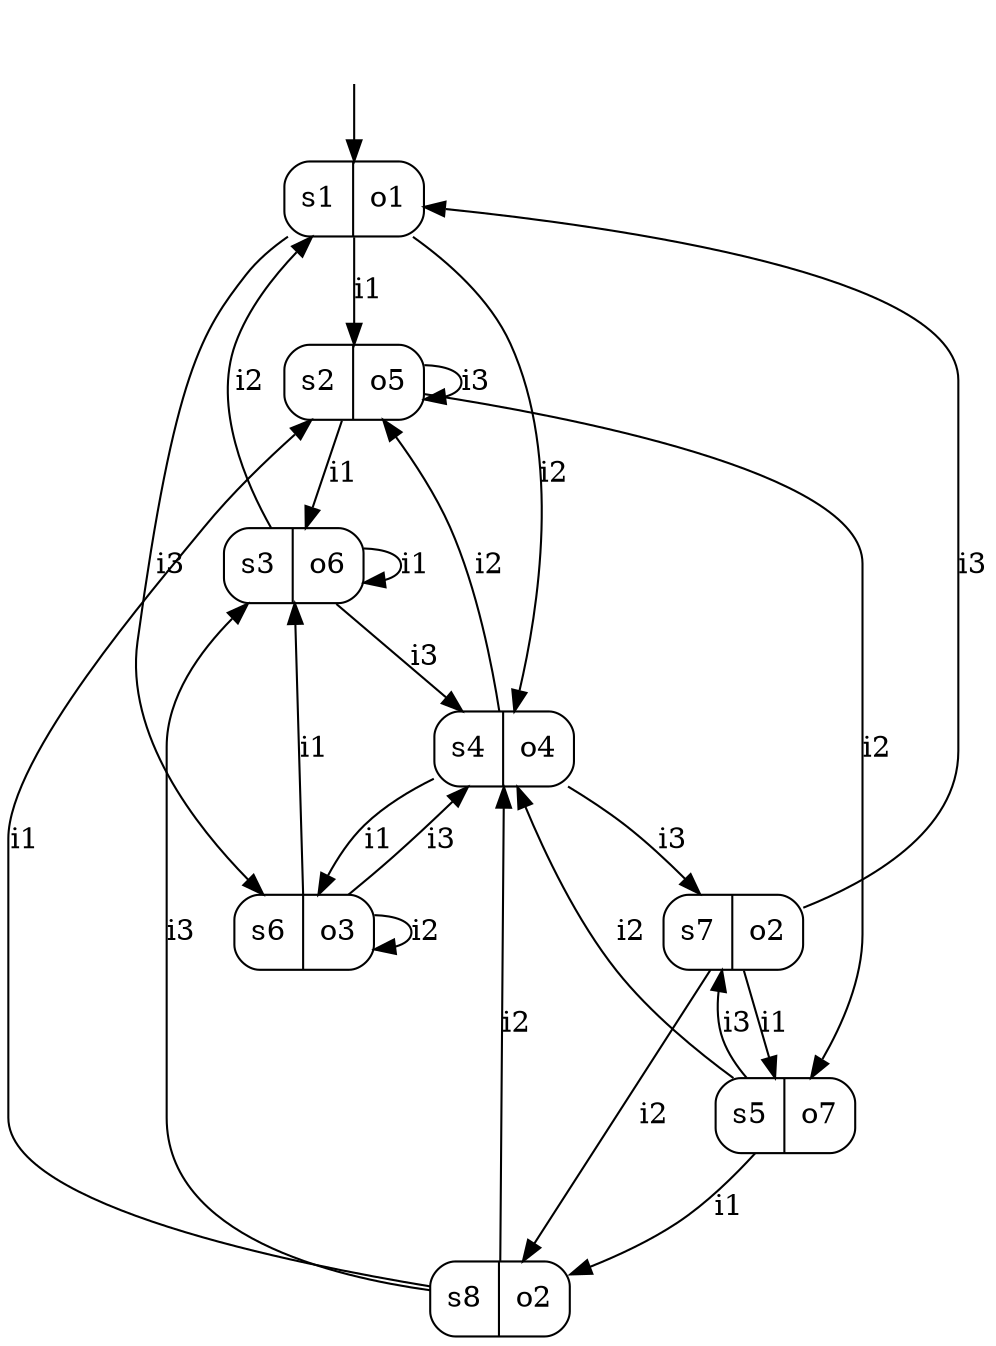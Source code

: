 digraph MooreMachine_8States_3Inputs_7Outputs_7dc7b78784cf44d3b0be5d7f9ef69daf {
s1 [label="s1|o1", shape=record, style=rounded];
s2 [label="s2|o5", shape=record, style=rounded];
s3 [label="s3|o6", shape=record, style=rounded];
s4 [label="s4|o4", shape=record, style=rounded];
s5 [label="s5|o7", shape=record, style=rounded];
s6 [label="s6|o3", shape=record, style=rounded];
s7 [label="s7|o2", shape=record, style=rounded];
s8 [label="s8|o2", shape=record, style=rounded];
s1 -> s2 [label="i1"];
s1 -> s4 [label="i2"];
s1 -> s6 [label="i3"];
s2 -> s3 [label="i1"];
s2 -> s5 [label="i2"];
s2 -> s2 [label="i3"];
s3 -> s3 [label="i1"];
s3 -> s1 [label="i2"];
s3 -> s4 [label="i3"];
s4 -> s6 [label="i1"];
s4 -> s2 [label="i2"];
s4 -> s7 [label="i3"];
s5 -> s8 [label="i1"];
s5 -> s4 [label="i2"];
s5 -> s7 [label="i3"];
s6 -> s3 [label="i1"];
s6 -> s6 [label="i2"];
s6 -> s4 [label="i3"];
s7 -> s5 [label="i1"];
s7 -> s8 [label="i2"];
s7 -> s1 [label="i3"];
s8 -> s2 [label="i1"];
s8 -> s4 [label="i2"];
s8 -> s3 [label="i3"];
__start0 [shape=none, label=""];
__start0 -> s1 [label=""];
}
